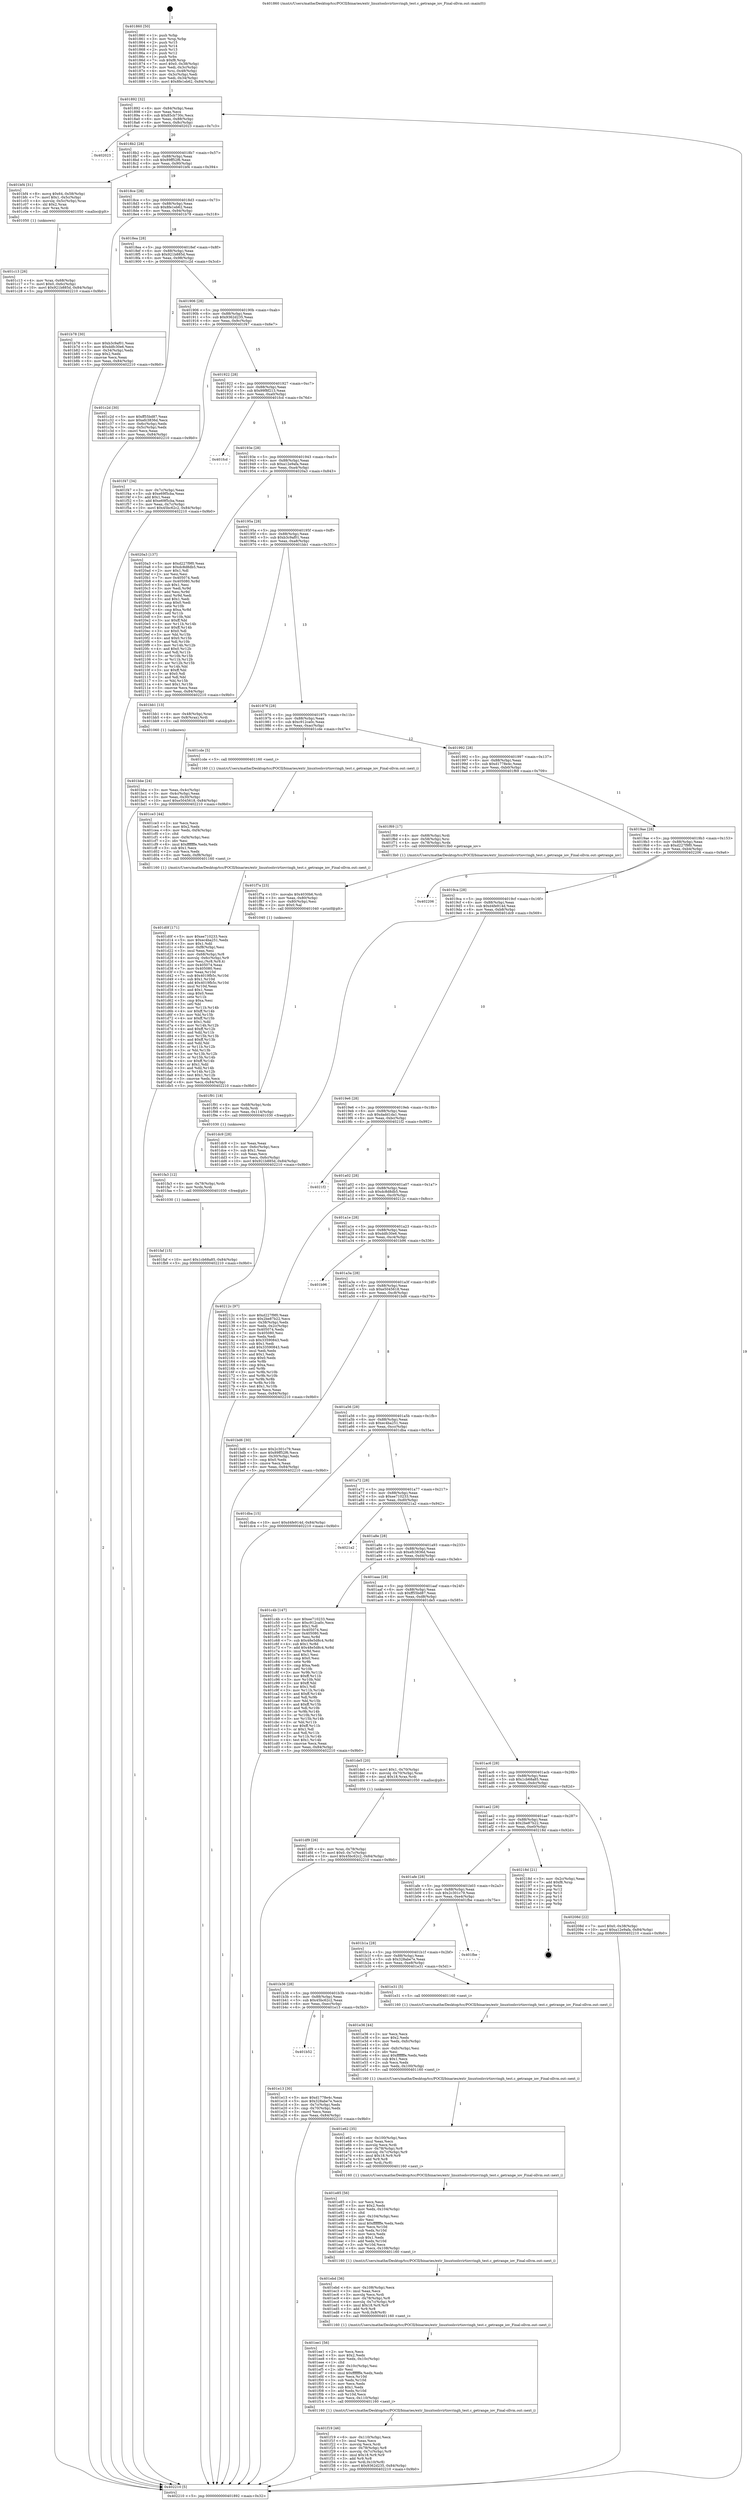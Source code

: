 digraph "0x401860" {
  label = "0x401860 (/mnt/c/Users/mathe/Desktop/tcc/POCII/binaries/extr_linuxtoolsvirtiovringh_test.c_getrange_iov_Final-ollvm.out::main(0))"
  labelloc = "t"
  node[shape=record]

  Entry [label="",width=0.3,height=0.3,shape=circle,fillcolor=black,style=filled]
  "0x401892" [label="{
     0x401892 [32]\l
     | [instrs]\l
     &nbsp;&nbsp;0x401892 \<+6\>: mov -0x84(%rbp),%eax\l
     &nbsp;&nbsp;0x401898 \<+2\>: mov %eax,%ecx\l
     &nbsp;&nbsp;0x40189a \<+6\>: sub $0x85cb730c,%ecx\l
     &nbsp;&nbsp;0x4018a0 \<+6\>: mov %eax,-0x88(%rbp)\l
     &nbsp;&nbsp;0x4018a6 \<+6\>: mov %ecx,-0x8c(%rbp)\l
     &nbsp;&nbsp;0x4018ac \<+6\>: je 0000000000402023 \<main+0x7c3\>\l
  }"]
  "0x402023" [label="{
     0x402023\l
  }", style=dashed]
  "0x4018b2" [label="{
     0x4018b2 [28]\l
     | [instrs]\l
     &nbsp;&nbsp;0x4018b2 \<+5\>: jmp 00000000004018b7 \<main+0x57\>\l
     &nbsp;&nbsp;0x4018b7 \<+6\>: mov -0x88(%rbp),%eax\l
     &nbsp;&nbsp;0x4018bd \<+5\>: sub $0x89ff52f6,%eax\l
     &nbsp;&nbsp;0x4018c2 \<+6\>: mov %eax,-0x90(%rbp)\l
     &nbsp;&nbsp;0x4018c8 \<+6\>: je 0000000000401bf4 \<main+0x394\>\l
  }"]
  Exit [label="",width=0.3,height=0.3,shape=circle,fillcolor=black,style=filled,peripheries=2]
  "0x401bf4" [label="{
     0x401bf4 [31]\l
     | [instrs]\l
     &nbsp;&nbsp;0x401bf4 \<+8\>: movq $0x64,-0x58(%rbp)\l
     &nbsp;&nbsp;0x401bfc \<+7\>: movl $0x1,-0x5c(%rbp)\l
     &nbsp;&nbsp;0x401c03 \<+4\>: movslq -0x5c(%rbp),%rax\l
     &nbsp;&nbsp;0x401c07 \<+4\>: shl $0x2,%rax\l
     &nbsp;&nbsp;0x401c0b \<+3\>: mov %rax,%rdi\l
     &nbsp;&nbsp;0x401c0e \<+5\>: call 0000000000401050 \<malloc@plt\>\l
     | [calls]\l
     &nbsp;&nbsp;0x401050 \{1\} (unknown)\l
  }"]
  "0x4018ce" [label="{
     0x4018ce [28]\l
     | [instrs]\l
     &nbsp;&nbsp;0x4018ce \<+5\>: jmp 00000000004018d3 \<main+0x73\>\l
     &nbsp;&nbsp;0x4018d3 \<+6\>: mov -0x88(%rbp),%eax\l
     &nbsp;&nbsp;0x4018d9 \<+5\>: sub $0x8fe1eb62,%eax\l
     &nbsp;&nbsp;0x4018de \<+6\>: mov %eax,-0x94(%rbp)\l
     &nbsp;&nbsp;0x4018e4 \<+6\>: je 0000000000401b78 \<main+0x318\>\l
  }"]
  "0x401faf" [label="{
     0x401faf [15]\l
     | [instrs]\l
     &nbsp;&nbsp;0x401faf \<+10\>: movl $0x1cb68a85,-0x84(%rbp)\l
     &nbsp;&nbsp;0x401fb9 \<+5\>: jmp 0000000000402210 \<main+0x9b0\>\l
  }"]
  "0x401b78" [label="{
     0x401b78 [30]\l
     | [instrs]\l
     &nbsp;&nbsp;0x401b78 \<+5\>: mov $0xb3c9af01,%eax\l
     &nbsp;&nbsp;0x401b7d \<+5\>: mov $0xddfc30e6,%ecx\l
     &nbsp;&nbsp;0x401b82 \<+3\>: mov -0x34(%rbp),%edx\l
     &nbsp;&nbsp;0x401b85 \<+3\>: cmp $0x2,%edx\l
     &nbsp;&nbsp;0x401b88 \<+3\>: cmovne %ecx,%eax\l
     &nbsp;&nbsp;0x401b8b \<+6\>: mov %eax,-0x84(%rbp)\l
     &nbsp;&nbsp;0x401b91 \<+5\>: jmp 0000000000402210 \<main+0x9b0\>\l
  }"]
  "0x4018ea" [label="{
     0x4018ea [28]\l
     | [instrs]\l
     &nbsp;&nbsp;0x4018ea \<+5\>: jmp 00000000004018ef \<main+0x8f\>\l
     &nbsp;&nbsp;0x4018ef \<+6\>: mov -0x88(%rbp),%eax\l
     &nbsp;&nbsp;0x4018f5 \<+5\>: sub $0x921b885d,%eax\l
     &nbsp;&nbsp;0x4018fa \<+6\>: mov %eax,-0x98(%rbp)\l
     &nbsp;&nbsp;0x401900 \<+6\>: je 0000000000401c2d \<main+0x3cd\>\l
  }"]
  "0x402210" [label="{
     0x402210 [5]\l
     | [instrs]\l
     &nbsp;&nbsp;0x402210 \<+5\>: jmp 0000000000401892 \<main+0x32\>\l
  }"]
  "0x401860" [label="{
     0x401860 [50]\l
     | [instrs]\l
     &nbsp;&nbsp;0x401860 \<+1\>: push %rbp\l
     &nbsp;&nbsp;0x401861 \<+3\>: mov %rsp,%rbp\l
     &nbsp;&nbsp;0x401864 \<+2\>: push %r15\l
     &nbsp;&nbsp;0x401866 \<+2\>: push %r14\l
     &nbsp;&nbsp;0x401868 \<+2\>: push %r13\l
     &nbsp;&nbsp;0x40186a \<+2\>: push %r12\l
     &nbsp;&nbsp;0x40186c \<+1\>: push %rbx\l
     &nbsp;&nbsp;0x40186d \<+7\>: sub $0xf8,%rsp\l
     &nbsp;&nbsp;0x401874 \<+7\>: movl $0x0,-0x38(%rbp)\l
     &nbsp;&nbsp;0x40187b \<+3\>: mov %edi,-0x3c(%rbp)\l
     &nbsp;&nbsp;0x40187e \<+4\>: mov %rsi,-0x48(%rbp)\l
     &nbsp;&nbsp;0x401882 \<+3\>: mov -0x3c(%rbp),%edi\l
     &nbsp;&nbsp;0x401885 \<+3\>: mov %edi,-0x34(%rbp)\l
     &nbsp;&nbsp;0x401888 \<+10\>: movl $0x8fe1eb62,-0x84(%rbp)\l
  }"]
  "0x401fa3" [label="{
     0x401fa3 [12]\l
     | [instrs]\l
     &nbsp;&nbsp;0x401fa3 \<+4\>: mov -0x78(%rbp),%rdx\l
     &nbsp;&nbsp;0x401fa7 \<+3\>: mov %rdx,%rdi\l
     &nbsp;&nbsp;0x401faa \<+5\>: call 0000000000401030 \<free@plt\>\l
     | [calls]\l
     &nbsp;&nbsp;0x401030 \{1\} (unknown)\l
  }"]
  "0x401c2d" [label="{
     0x401c2d [30]\l
     | [instrs]\l
     &nbsp;&nbsp;0x401c2d \<+5\>: mov $0xff55bd87,%eax\l
     &nbsp;&nbsp;0x401c32 \<+5\>: mov $0xefc3836d,%ecx\l
     &nbsp;&nbsp;0x401c37 \<+3\>: mov -0x6c(%rbp),%edx\l
     &nbsp;&nbsp;0x401c3a \<+3\>: cmp -0x5c(%rbp),%edx\l
     &nbsp;&nbsp;0x401c3d \<+3\>: cmovl %ecx,%eax\l
     &nbsp;&nbsp;0x401c40 \<+6\>: mov %eax,-0x84(%rbp)\l
     &nbsp;&nbsp;0x401c46 \<+5\>: jmp 0000000000402210 \<main+0x9b0\>\l
  }"]
  "0x401906" [label="{
     0x401906 [28]\l
     | [instrs]\l
     &nbsp;&nbsp;0x401906 \<+5\>: jmp 000000000040190b \<main+0xab\>\l
     &nbsp;&nbsp;0x40190b \<+6\>: mov -0x88(%rbp),%eax\l
     &nbsp;&nbsp;0x401911 \<+5\>: sub $0x9362d235,%eax\l
     &nbsp;&nbsp;0x401916 \<+6\>: mov %eax,-0x9c(%rbp)\l
     &nbsp;&nbsp;0x40191c \<+6\>: je 0000000000401f47 \<main+0x6e7\>\l
  }"]
  "0x401f91" [label="{
     0x401f91 [18]\l
     | [instrs]\l
     &nbsp;&nbsp;0x401f91 \<+4\>: mov -0x68(%rbp),%rdx\l
     &nbsp;&nbsp;0x401f95 \<+3\>: mov %rdx,%rdi\l
     &nbsp;&nbsp;0x401f98 \<+6\>: mov %eax,-0x114(%rbp)\l
     &nbsp;&nbsp;0x401f9e \<+5\>: call 0000000000401030 \<free@plt\>\l
     | [calls]\l
     &nbsp;&nbsp;0x401030 \{1\} (unknown)\l
  }"]
  "0x401f47" [label="{
     0x401f47 [34]\l
     | [instrs]\l
     &nbsp;&nbsp;0x401f47 \<+3\>: mov -0x7c(%rbp),%eax\l
     &nbsp;&nbsp;0x401f4a \<+5\>: sub $0xe69f5cba,%eax\l
     &nbsp;&nbsp;0x401f4f \<+3\>: add $0x1,%eax\l
     &nbsp;&nbsp;0x401f52 \<+5\>: add $0xe69f5cba,%eax\l
     &nbsp;&nbsp;0x401f57 \<+3\>: mov %eax,-0x7c(%rbp)\l
     &nbsp;&nbsp;0x401f5a \<+10\>: movl $0x45bc62c2,-0x84(%rbp)\l
     &nbsp;&nbsp;0x401f64 \<+5\>: jmp 0000000000402210 \<main+0x9b0\>\l
  }"]
  "0x401922" [label="{
     0x401922 [28]\l
     | [instrs]\l
     &nbsp;&nbsp;0x401922 \<+5\>: jmp 0000000000401927 \<main+0xc7\>\l
     &nbsp;&nbsp;0x401927 \<+6\>: mov -0x88(%rbp),%eax\l
     &nbsp;&nbsp;0x40192d \<+5\>: sub $0x99f8f213,%eax\l
     &nbsp;&nbsp;0x401932 \<+6\>: mov %eax,-0xa0(%rbp)\l
     &nbsp;&nbsp;0x401938 \<+6\>: je 0000000000401fcd \<main+0x76d\>\l
  }"]
  "0x401f7a" [label="{
     0x401f7a [23]\l
     | [instrs]\l
     &nbsp;&nbsp;0x401f7a \<+10\>: movabs $0x4030b6,%rdi\l
     &nbsp;&nbsp;0x401f84 \<+3\>: mov %eax,-0x80(%rbp)\l
     &nbsp;&nbsp;0x401f87 \<+3\>: mov -0x80(%rbp),%esi\l
     &nbsp;&nbsp;0x401f8a \<+2\>: mov $0x0,%al\l
     &nbsp;&nbsp;0x401f8c \<+5\>: call 0000000000401040 \<printf@plt\>\l
     | [calls]\l
     &nbsp;&nbsp;0x401040 \{1\} (unknown)\l
  }"]
  "0x401fcd" [label="{
     0x401fcd\l
  }", style=dashed]
  "0x40193e" [label="{
     0x40193e [28]\l
     | [instrs]\l
     &nbsp;&nbsp;0x40193e \<+5\>: jmp 0000000000401943 \<main+0xe3\>\l
     &nbsp;&nbsp;0x401943 \<+6\>: mov -0x88(%rbp),%eax\l
     &nbsp;&nbsp;0x401949 \<+5\>: sub $0xa12e9afa,%eax\l
     &nbsp;&nbsp;0x40194e \<+6\>: mov %eax,-0xa4(%rbp)\l
     &nbsp;&nbsp;0x401954 \<+6\>: je 00000000004020a3 \<main+0x843\>\l
  }"]
  "0x401f19" [label="{
     0x401f19 [46]\l
     | [instrs]\l
     &nbsp;&nbsp;0x401f19 \<+6\>: mov -0x110(%rbp),%ecx\l
     &nbsp;&nbsp;0x401f1f \<+3\>: imul %eax,%ecx\l
     &nbsp;&nbsp;0x401f22 \<+3\>: movslq %ecx,%rdi\l
     &nbsp;&nbsp;0x401f25 \<+4\>: mov -0x78(%rbp),%r8\l
     &nbsp;&nbsp;0x401f29 \<+4\>: movslq -0x7c(%rbp),%r9\l
     &nbsp;&nbsp;0x401f2d \<+4\>: imul $0x18,%r9,%r9\l
     &nbsp;&nbsp;0x401f31 \<+3\>: add %r9,%r8\l
     &nbsp;&nbsp;0x401f34 \<+4\>: mov %rdi,0x10(%r8)\l
     &nbsp;&nbsp;0x401f38 \<+10\>: movl $0x9362d235,-0x84(%rbp)\l
     &nbsp;&nbsp;0x401f42 \<+5\>: jmp 0000000000402210 \<main+0x9b0\>\l
  }"]
  "0x4020a3" [label="{
     0x4020a3 [137]\l
     | [instrs]\l
     &nbsp;&nbsp;0x4020a3 \<+5\>: mov $0xd227f9f0,%eax\l
     &nbsp;&nbsp;0x4020a8 \<+5\>: mov $0xdc8d8db5,%ecx\l
     &nbsp;&nbsp;0x4020ad \<+2\>: mov $0x1,%dl\l
     &nbsp;&nbsp;0x4020af \<+2\>: xor %esi,%esi\l
     &nbsp;&nbsp;0x4020b1 \<+7\>: mov 0x405074,%edi\l
     &nbsp;&nbsp;0x4020b8 \<+8\>: mov 0x405080,%r8d\l
     &nbsp;&nbsp;0x4020c0 \<+3\>: sub $0x1,%esi\l
     &nbsp;&nbsp;0x4020c3 \<+3\>: mov %edi,%r9d\l
     &nbsp;&nbsp;0x4020c6 \<+3\>: add %esi,%r9d\l
     &nbsp;&nbsp;0x4020c9 \<+4\>: imul %r9d,%edi\l
     &nbsp;&nbsp;0x4020cd \<+3\>: and $0x1,%edi\l
     &nbsp;&nbsp;0x4020d0 \<+3\>: cmp $0x0,%edi\l
     &nbsp;&nbsp;0x4020d3 \<+4\>: sete %r10b\l
     &nbsp;&nbsp;0x4020d7 \<+4\>: cmp $0xa,%r8d\l
     &nbsp;&nbsp;0x4020db \<+4\>: setl %r11b\l
     &nbsp;&nbsp;0x4020df \<+3\>: mov %r10b,%bl\l
     &nbsp;&nbsp;0x4020e2 \<+3\>: xor $0xff,%bl\l
     &nbsp;&nbsp;0x4020e5 \<+3\>: mov %r11b,%r14b\l
     &nbsp;&nbsp;0x4020e8 \<+4\>: xor $0xff,%r14b\l
     &nbsp;&nbsp;0x4020ec \<+3\>: xor $0x0,%dl\l
     &nbsp;&nbsp;0x4020ef \<+3\>: mov %bl,%r15b\l
     &nbsp;&nbsp;0x4020f2 \<+4\>: and $0x0,%r15b\l
     &nbsp;&nbsp;0x4020f6 \<+3\>: and %dl,%r10b\l
     &nbsp;&nbsp;0x4020f9 \<+3\>: mov %r14b,%r12b\l
     &nbsp;&nbsp;0x4020fc \<+4\>: and $0x0,%r12b\l
     &nbsp;&nbsp;0x402100 \<+3\>: and %dl,%r11b\l
     &nbsp;&nbsp;0x402103 \<+3\>: or %r10b,%r15b\l
     &nbsp;&nbsp;0x402106 \<+3\>: or %r11b,%r12b\l
     &nbsp;&nbsp;0x402109 \<+3\>: xor %r12b,%r15b\l
     &nbsp;&nbsp;0x40210c \<+3\>: or %r14b,%bl\l
     &nbsp;&nbsp;0x40210f \<+3\>: xor $0xff,%bl\l
     &nbsp;&nbsp;0x402112 \<+3\>: or $0x0,%dl\l
     &nbsp;&nbsp;0x402115 \<+2\>: and %dl,%bl\l
     &nbsp;&nbsp;0x402117 \<+3\>: or %bl,%r15b\l
     &nbsp;&nbsp;0x40211a \<+4\>: test $0x1,%r15b\l
     &nbsp;&nbsp;0x40211e \<+3\>: cmovne %ecx,%eax\l
     &nbsp;&nbsp;0x402121 \<+6\>: mov %eax,-0x84(%rbp)\l
     &nbsp;&nbsp;0x402127 \<+5\>: jmp 0000000000402210 \<main+0x9b0\>\l
  }"]
  "0x40195a" [label="{
     0x40195a [28]\l
     | [instrs]\l
     &nbsp;&nbsp;0x40195a \<+5\>: jmp 000000000040195f \<main+0xff\>\l
     &nbsp;&nbsp;0x40195f \<+6\>: mov -0x88(%rbp),%eax\l
     &nbsp;&nbsp;0x401965 \<+5\>: sub $0xb3c9af01,%eax\l
     &nbsp;&nbsp;0x40196a \<+6\>: mov %eax,-0xa8(%rbp)\l
     &nbsp;&nbsp;0x401970 \<+6\>: je 0000000000401bb1 \<main+0x351\>\l
  }"]
  "0x401ee1" [label="{
     0x401ee1 [56]\l
     | [instrs]\l
     &nbsp;&nbsp;0x401ee1 \<+2\>: xor %ecx,%ecx\l
     &nbsp;&nbsp;0x401ee3 \<+5\>: mov $0x2,%edx\l
     &nbsp;&nbsp;0x401ee8 \<+6\>: mov %edx,-0x10c(%rbp)\l
     &nbsp;&nbsp;0x401eee \<+1\>: cltd\l
     &nbsp;&nbsp;0x401eef \<+6\>: mov -0x10c(%rbp),%esi\l
     &nbsp;&nbsp;0x401ef5 \<+2\>: idiv %esi\l
     &nbsp;&nbsp;0x401ef7 \<+6\>: imul $0xfffffffe,%edx,%edx\l
     &nbsp;&nbsp;0x401efd \<+3\>: mov %ecx,%r10d\l
     &nbsp;&nbsp;0x401f00 \<+3\>: sub %edx,%r10d\l
     &nbsp;&nbsp;0x401f03 \<+2\>: mov %ecx,%edx\l
     &nbsp;&nbsp;0x401f05 \<+3\>: sub $0x1,%edx\l
     &nbsp;&nbsp;0x401f08 \<+3\>: add %edx,%r10d\l
     &nbsp;&nbsp;0x401f0b \<+3\>: sub %r10d,%ecx\l
     &nbsp;&nbsp;0x401f0e \<+6\>: mov %ecx,-0x110(%rbp)\l
     &nbsp;&nbsp;0x401f14 \<+5\>: call 0000000000401160 \<next_i\>\l
     | [calls]\l
     &nbsp;&nbsp;0x401160 \{1\} (/mnt/c/Users/mathe/Desktop/tcc/POCII/binaries/extr_linuxtoolsvirtiovringh_test.c_getrange_iov_Final-ollvm.out::next_i)\l
  }"]
  "0x401bb1" [label="{
     0x401bb1 [13]\l
     | [instrs]\l
     &nbsp;&nbsp;0x401bb1 \<+4\>: mov -0x48(%rbp),%rax\l
     &nbsp;&nbsp;0x401bb5 \<+4\>: mov 0x8(%rax),%rdi\l
     &nbsp;&nbsp;0x401bb9 \<+5\>: call 0000000000401060 \<atoi@plt\>\l
     | [calls]\l
     &nbsp;&nbsp;0x401060 \{1\} (unknown)\l
  }"]
  "0x401976" [label="{
     0x401976 [28]\l
     | [instrs]\l
     &nbsp;&nbsp;0x401976 \<+5\>: jmp 000000000040197b \<main+0x11b\>\l
     &nbsp;&nbsp;0x40197b \<+6\>: mov -0x88(%rbp),%eax\l
     &nbsp;&nbsp;0x401981 \<+5\>: sub $0xc912ca0c,%eax\l
     &nbsp;&nbsp;0x401986 \<+6\>: mov %eax,-0xac(%rbp)\l
     &nbsp;&nbsp;0x40198c \<+6\>: je 0000000000401cde \<main+0x47e\>\l
  }"]
  "0x401bbe" [label="{
     0x401bbe [24]\l
     | [instrs]\l
     &nbsp;&nbsp;0x401bbe \<+3\>: mov %eax,-0x4c(%rbp)\l
     &nbsp;&nbsp;0x401bc1 \<+3\>: mov -0x4c(%rbp),%eax\l
     &nbsp;&nbsp;0x401bc4 \<+3\>: mov %eax,-0x30(%rbp)\l
     &nbsp;&nbsp;0x401bc7 \<+10\>: movl $0xe5045618,-0x84(%rbp)\l
     &nbsp;&nbsp;0x401bd1 \<+5\>: jmp 0000000000402210 \<main+0x9b0\>\l
  }"]
  "0x401ebd" [label="{
     0x401ebd [36]\l
     | [instrs]\l
     &nbsp;&nbsp;0x401ebd \<+6\>: mov -0x108(%rbp),%ecx\l
     &nbsp;&nbsp;0x401ec3 \<+3\>: imul %eax,%ecx\l
     &nbsp;&nbsp;0x401ec6 \<+3\>: movslq %ecx,%rdi\l
     &nbsp;&nbsp;0x401ec9 \<+4\>: mov -0x78(%rbp),%r8\l
     &nbsp;&nbsp;0x401ecd \<+4\>: movslq -0x7c(%rbp),%r9\l
     &nbsp;&nbsp;0x401ed1 \<+4\>: imul $0x18,%r9,%r9\l
     &nbsp;&nbsp;0x401ed5 \<+3\>: add %r9,%r8\l
     &nbsp;&nbsp;0x401ed8 \<+4\>: mov %rdi,0x8(%r8)\l
     &nbsp;&nbsp;0x401edc \<+5\>: call 0000000000401160 \<next_i\>\l
     | [calls]\l
     &nbsp;&nbsp;0x401160 \{1\} (/mnt/c/Users/mathe/Desktop/tcc/POCII/binaries/extr_linuxtoolsvirtiovringh_test.c_getrange_iov_Final-ollvm.out::next_i)\l
  }"]
  "0x401cde" [label="{
     0x401cde [5]\l
     | [instrs]\l
     &nbsp;&nbsp;0x401cde \<+5\>: call 0000000000401160 \<next_i\>\l
     | [calls]\l
     &nbsp;&nbsp;0x401160 \{1\} (/mnt/c/Users/mathe/Desktop/tcc/POCII/binaries/extr_linuxtoolsvirtiovringh_test.c_getrange_iov_Final-ollvm.out::next_i)\l
  }"]
  "0x401992" [label="{
     0x401992 [28]\l
     | [instrs]\l
     &nbsp;&nbsp;0x401992 \<+5\>: jmp 0000000000401997 \<main+0x137\>\l
     &nbsp;&nbsp;0x401997 \<+6\>: mov -0x88(%rbp),%eax\l
     &nbsp;&nbsp;0x40199d \<+5\>: sub $0xd1778e4c,%eax\l
     &nbsp;&nbsp;0x4019a2 \<+6\>: mov %eax,-0xb0(%rbp)\l
     &nbsp;&nbsp;0x4019a8 \<+6\>: je 0000000000401f69 \<main+0x709\>\l
  }"]
  "0x401e85" [label="{
     0x401e85 [56]\l
     | [instrs]\l
     &nbsp;&nbsp;0x401e85 \<+2\>: xor %ecx,%ecx\l
     &nbsp;&nbsp;0x401e87 \<+5\>: mov $0x2,%edx\l
     &nbsp;&nbsp;0x401e8c \<+6\>: mov %edx,-0x104(%rbp)\l
     &nbsp;&nbsp;0x401e92 \<+1\>: cltd\l
     &nbsp;&nbsp;0x401e93 \<+6\>: mov -0x104(%rbp),%esi\l
     &nbsp;&nbsp;0x401e99 \<+2\>: idiv %esi\l
     &nbsp;&nbsp;0x401e9b \<+6\>: imul $0xfffffffe,%edx,%edx\l
     &nbsp;&nbsp;0x401ea1 \<+3\>: mov %ecx,%r10d\l
     &nbsp;&nbsp;0x401ea4 \<+3\>: sub %edx,%r10d\l
     &nbsp;&nbsp;0x401ea7 \<+2\>: mov %ecx,%edx\l
     &nbsp;&nbsp;0x401ea9 \<+3\>: sub $0x1,%edx\l
     &nbsp;&nbsp;0x401eac \<+3\>: add %edx,%r10d\l
     &nbsp;&nbsp;0x401eaf \<+3\>: sub %r10d,%ecx\l
     &nbsp;&nbsp;0x401eb2 \<+6\>: mov %ecx,-0x108(%rbp)\l
     &nbsp;&nbsp;0x401eb8 \<+5\>: call 0000000000401160 \<next_i\>\l
     | [calls]\l
     &nbsp;&nbsp;0x401160 \{1\} (/mnt/c/Users/mathe/Desktop/tcc/POCII/binaries/extr_linuxtoolsvirtiovringh_test.c_getrange_iov_Final-ollvm.out::next_i)\l
  }"]
  "0x401f69" [label="{
     0x401f69 [17]\l
     | [instrs]\l
     &nbsp;&nbsp;0x401f69 \<+4\>: mov -0x68(%rbp),%rdi\l
     &nbsp;&nbsp;0x401f6d \<+4\>: mov -0x58(%rbp),%rsi\l
     &nbsp;&nbsp;0x401f71 \<+4\>: mov -0x78(%rbp),%rdx\l
     &nbsp;&nbsp;0x401f75 \<+5\>: call 00000000004013b0 \<getrange_iov\>\l
     | [calls]\l
     &nbsp;&nbsp;0x4013b0 \{1\} (/mnt/c/Users/mathe/Desktop/tcc/POCII/binaries/extr_linuxtoolsvirtiovringh_test.c_getrange_iov_Final-ollvm.out::getrange_iov)\l
  }"]
  "0x4019ae" [label="{
     0x4019ae [28]\l
     | [instrs]\l
     &nbsp;&nbsp;0x4019ae \<+5\>: jmp 00000000004019b3 \<main+0x153\>\l
     &nbsp;&nbsp;0x4019b3 \<+6\>: mov -0x88(%rbp),%eax\l
     &nbsp;&nbsp;0x4019b9 \<+5\>: sub $0xd227f9f0,%eax\l
     &nbsp;&nbsp;0x4019be \<+6\>: mov %eax,-0xb4(%rbp)\l
     &nbsp;&nbsp;0x4019c4 \<+6\>: je 0000000000402206 \<main+0x9a6\>\l
  }"]
  "0x401e62" [label="{
     0x401e62 [35]\l
     | [instrs]\l
     &nbsp;&nbsp;0x401e62 \<+6\>: mov -0x100(%rbp),%ecx\l
     &nbsp;&nbsp;0x401e68 \<+3\>: imul %eax,%ecx\l
     &nbsp;&nbsp;0x401e6b \<+3\>: movslq %ecx,%rdi\l
     &nbsp;&nbsp;0x401e6e \<+4\>: mov -0x78(%rbp),%r8\l
     &nbsp;&nbsp;0x401e72 \<+4\>: movslq -0x7c(%rbp),%r9\l
     &nbsp;&nbsp;0x401e76 \<+4\>: imul $0x18,%r9,%r9\l
     &nbsp;&nbsp;0x401e7a \<+3\>: add %r9,%r8\l
     &nbsp;&nbsp;0x401e7d \<+3\>: mov %rdi,(%r8)\l
     &nbsp;&nbsp;0x401e80 \<+5\>: call 0000000000401160 \<next_i\>\l
     | [calls]\l
     &nbsp;&nbsp;0x401160 \{1\} (/mnt/c/Users/mathe/Desktop/tcc/POCII/binaries/extr_linuxtoolsvirtiovringh_test.c_getrange_iov_Final-ollvm.out::next_i)\l
  }"]
  "0x402206" [label="{
     0x402206\l
  }", style=dashed]
  "0x4019ca" [label="{
     0x4019ca [28]\l
     | [instrs]\l
     &nbsp;&nbsp;0x4019ca \<+5\>: jmp 00000000004019cf \<main+0x16f\>\l
     &nbsp;&nbsp;0x4019cf \<+6\>: mov -0x88(%rbp),%eax\l
     &nbsp;&nbsp;0x4019d5 \<+5\>: sub $0xd4fe914d,%eax\l
     &nbsp;&nbsp;0x4019da \<+6\>: mov %eax,-0xb8(%rbp)\l
     &nbsp;&nbsp;0x4019e0 \<+6\>: je 0000000000401dc9 \<main+0x569\>\l
  }"]
  "0x401e36" [label="{
     0x401e36 [44]\l
     | [instrs]\l
     &nbsp;&nbsp;0x401e36 \<+2\>: xor %ecx,%ecx\l
     &nbsp;&nbsp;0x401e38 \<+5\>: mov $0x2,%edx\l
     &nbsp;&nbsp;0x401e3d \<+6\>: mov %edx,-0xfc(%rbp)\l
     &nbsp;&nbsp;0x401e43 \<+1\>: cltd\l
     &nbsp;&nbsp;0x401e44 \<+6\>: mov -0xfc(%rbp),%esi\l
     &nbsp;&nbsp;0x401e4a \<+2\>: idiv %esi\l
     &nbsp;&nbsp;0x401e4c \<+6\>: imul $0xfffffffe,%edx,%edx\l
     &nbsp;&nbsp;0x401e52 \<+3\>: sub $0x1,%ecx\l
     &nbsp;&nbsp;0x401e55 \<+2\>: sub %ecx,%edx\l
     &nbsp;&nbsp;0x401e57 \<+6\>: mov %edx,-0x100(%rbp)\l
     &nbsp;&nbsp;0x401e5d \<+5\>: call 0000000000401160 \<next_i\>\l
     | [calls]\l
     &nbsp;&nbsp;0x401160 \{1\} (/mnt/c/Users/mathe/Desktop/tcc/POCII/binaries/extr_linuxtoolsvirtiovringh_test.c_getrange_iov_Final-ollvm.out::next_i)\l
  }"]
  "0x401dc9" [label="{
     0x401dc9 [28]\l
     | [instrs]\l
     &nbsp;&nbsp;0x401dc9 \<+2\>: xor %eax,%eax\l
     &nbsp;&nbsp;0x401dcb \<+3\>: mov -0x6c(%rbp),%ecx\l
     &nbsp;&nbsp;0x401dce \<+3\>: sub $0x1,%eax\l
     &nbsp;&nbsp;0x401dd1 \<+2\>: sub %eax,%ecx\l
     &nbsp;&nbsp;0x401dd3 \<+3\>: mov %ecx,-0x6c(%rbp)\l
     &nbsp;&nbsp;0x401dd6 \<+10\>: movl $0x921b885d,-0x84(%rbp)\l
     &nbsp;&nbsp;0x401de0 \<+5\>: jmp 0000000000402210 \<main+0x9b0\>\l
  }"]
  "0x4019e6" [label="{
     0x4019e6 [28]\l
     | [instrs]\l
     &nbsp;&nbsp;0x4019e6 \<+5\>: jmp 00000000004019eb \<main+0x18b\>\l
     &nbsp;&nbsp;0x4019eb \<+6\>: mov -0x88(%rbp),%eax\l
     &nbsp;&nbsp;0x4019f1 \<+5\>: sub $0xdadd1da1,%eax\l
     &nbsp;&nbsp;0x4019f6 \<+6\>: mov %eax,-0xbc(%rbp)\l
     &nbsp;&nbsp;0x4019fc \<+6\>: je 00000000004021f2 \<main+0x992\>\l
  }"]
  "0x401b52" [label="{
     0x401b52\l
  }", style=dashed]
  "0x4021f2" [label="{
     0x4021f2\l
  }", style=dashed]
  "0x401a02" [label="{
     0x401a02 [28]\l
     | [instrs]\l
     &nbsp;&nbsp;0x401a02 \<+5\>: jmp 0000000000401a07 \<main+0x1a7\>\l
     &nbsp;&nbsp;0x401a07 \<+6\>: mov -0x88(%rbp),%eax\l
     &nbsp;&nbsp;0x401a0d \<+5\>: sub $0xdc8d8db5,%eax\l
     &nbsp;&nbsp;0x401a12 \<+6\>: mov %eax,-0xc0(%rbp)\l
     &nbsp;&nbsp;0x401a18 \<+6\>: je 000000000040212c \<main+0x8cc\>\l
  }"]
  "0x401e13" [label="{
     0x401e13 [30]\l
     | [instrs]\l
     &nbsp;&nbsp;0x401e13 \<+5\>: mov $0xd1778e4c,%eax\l
     &nbsp;&nbsp;0x401e18 \<+5\>: mov $0x328abe7e,%ecx\l
     &nbsp;&nbsp;0x401e1d \<+3\>: mov -0x7c(%rbp),%edx\l
     &nbsp;&nbsp;0x401e20 \<+3\>: cmp -0x70(%rbp),%edx\l
     &nbsp;&nbsp;0x401e23 \<+3\>: cmovl %ecx,%eax\l
     &nbsp;&nbsp;0x401e26 \<+6\>: mov %eax,-0x84(%rbp)\l
     &nbsp;&nbsp;0x401e2c \<+5\>: jmp 0000000000402210 \<main+0x9b0\>\l
  }"]
  "0x40212c" [label="{
     0x40212c [97]\l
     | [instrs]\l
     &nbsp;&nbsp;0x40212c \<+5\>: mov $0xd227f9f0,%eax\l
     &nbsp;&nbsp;0x402131 \<+5\>: mov $0x2be87b22,%ecx\l
     &nbsp;&nbsp;0x402136 \<+3\>: mov -0x38(%rbp),%edx\l
     &nbsp;&nbsp;0x402139 \<+3\>: mov %edx,-0x2c(%rbp)\l
     &nbsp;&nbsp;0x40213c \<+7\>: mov 0x405074,%edx\l
     &nbsp;&nbsp;0x402143 \<+7\>: mov 0x405080,%esi\l
     &nbsp;&nbsp;0x40214a \<+2\>: mov %edx,%edi\l
     &nbsp;&nbsp;0x40214c \<+6\>: sub $0x33590843,%edi\l
     &nbsp;&nbsp;0x402152 \<+3\>: sub $0x1,%edi\l
     &nbsp;&nbsp;0x402155 \<+6\>: add $0x33590843,%edi\l
     &nbsp;&nbsp;0x40215b \<+3\>: imul %edi,%edx\l
     &nbsp;&nbsp;0x40215e \<+3\>: and $0x1,%edx\l
     &nbsp;&nbsp;0x402161 \<+3\>: cmp $0x0,%edx\l
     &nbsp;&nbsp;0x402164 \<+4\>: sete %r8b\l
     &nbsp;&nbsp;0x402168 \<+3\>: cmp $0xa,%esi\l
     &nbsp;&nbsp;0x40216b \<+4\>: setl %r9b\l
     &nbsp;&nbsp;0x40216f \<+3\>: mov %r8b,%r10b\l
     &nbsp;&nbsp;0x402172 \<+3\>: and %r9b,%r10b\l
     &nbsp;&nbsp;0x402175 \<+3\>: xor %r9b,%r8b\l
     &nbsp;&nbsp;0x402178 \<+3\>: or %r8b,%r10b\l
     &nbsp;&nbsp;0x40217b \<+4\>: test $0x1,%r10b\l
     &nbsp;&nbsp;0x40217f \<+3\>: cmovne %ecx,%eax\l
     &nbsp;&nbsp;0x402182 \<+6\>: mov %eax,-0x84(%rbp)\l
     &nbsp;&nbsp;0x402188 \<+5\>: jmp 0000000000402210 \<main+0x9b0\>\l
  }"]
  "0x401a1e" [label="{
     0x401a1e [28]\l
     | [instrs]\l
     &nbsp;&nbsp;0x401a1e \<+5\>: jmp 0000000000401a23 \<main+0x1c3\>\l
     &nbsp;&nbsp;0x401a23 \<+6\>: mov -0x88(%rbp),%eax\l
     &nbsp;&nbsp;0x401a29 \<+5\>: sub $0xddfc30e6,%eax\l
     &nbsp;&nbsp;0x401a2e \<+6\>: mov %eax,-0xc4(%rbp)\l
     &nbsp;&nbsp;0x401a34 \<+6\>: je 0000000000401b96 \<main+0x336\>\l
  }"]
  "0x401b36" [label="{
     0x401b36 [28]\l
     | [instrs]\l
     &nbsp;&nbsp;0x401b36 \<+5\>: jmp 0000000000401b3b \<main+0x2db\>\l
     &nbsp;&nbsp;0x401b3b \<+6\>: mov -0x88(%rbp),%eax\l
     &nbsp;&nbsp;0x401b41 \<+5\>: sub $0x45bc62c2,%eax\l
     &nbsp;&nbsp;0x401b46 \<+6\>: mov %eax,-0xec(%rbp)\l
     &nbsp;&nbsp;0x401b4c \<+6\>: je 0000000000401e13 \<main+0x5b3\>\l
  }"]
  "0x401b96" [label="{
     0x401b96\l
  }", style=dashed]
  "0x401a3a" [label="{
     0x401a3a [28]\l
     | [instrs]\l
     &nbsp;&nbsp;0x401a3a \<+5\>: jmp 0000000000401a3f \<main+0x1df\>\l
     &nbsp;&nbsp;0x401a3f \<+6\>: mov -0x88(%rbp),%eax\l
     &nbsp;&nbsp;0x401a45 \<+5\>: sub $0xe5045618,%eax\l
     &nbsp;&nbsp;0x401a4a \<+6\>: mov %eax,-0xc8(%rbp)\l
     &nbsp;&nbsp;0x401a50 \<+6\>: je 0000000000401bd6 \<main+0x376\>\l
  }"]
  "0x401e31" [label="{
     0x401e31 [5]\l
     | [instrs]\l
     &nbsp;&nbsp;0x401e31 \<+5\>: call 0000000000401160 \<next_i\>\l
     | [calls]\l
     &nbsp;&nbsp;0x401160 \{1\} (/mnt/c/Users/mathe/Desktop/tcc/POCII/binaries/extr_linuxtoolsvirtiovringh_test.c_getrange_iov_Final-ollvm.out::next_i)\l
  }"]
  "0x401bd6" [label="{
     0x401bd6 [30]\l
     | [instrs]\l
     &nbsp;&nbsp;0x401bd6 \<+5\>: mov $0x2c301c79,%eax\l
     &nbsp;&nbsp;0x401bdb \<+5\>: mov $0x89ff52f6,%ecx\l
     &nbsp;&nbsp;0x401be0 \<+3\>: mov -0x30(%rbp),%edx\l
     &nbsp;&nbsp;0x401be3 \<+3\>: cmp $0x0,%edx\l
     &nbsp;&nbsp;0x401be6 \<+3\>: cmove %ecx,%eax\l
     &nbsp;&nbsp;0x401be9 \<+6\>: mov %eax,-0x84(%rbp)\l
     &nbsp;&nbsp;0x401bef \<+5\>: jmp 0000000000402210 \<main+0x9b0\>\l
  }"]
  "0x401a56" [label="{
     0x401a56 [28]\l
     | [instrs]\l
     &nbsp;&nbsp;0x401a56 \<+5\>: jmp 0000000000401a5b \<main+0x1fb\>\l
     &nbsp;&nbsp;0x401a5b \<+6\>: mov -0x88(%rbp),%eax\l
     &nbsp;&nbsp;0x401a61 \<+5\>: sub $0xec4ba251,%eax\l
     &nbsp;&nbsp;0x401a66 \<+6\>: mov %eax,-0xcc(%rbp)\l
     &nbsp;&nbsp;0x401a6c \<+6\>: je 0000000000401dba \<main+0x55a\>\l
  }"]
  "0x401c13" [label="{
     0x401c13 [26]\l
     | [instrs]\l
     &nbsp;&nbsp;0x401c13 \<+4\>: mov %rax,-0x68(%rbp)\l
     &nbsp;&nbsp;0x401c17 \<+7\>: movl $0x0,-0x6c(%rbp)\l
     &nbsp;&nbsp;0x401c1e \<+10\>: movl $0x921b885d,-0x84(%rbp)\l
     &nbsp;&nbsp;0x401c28 \<+5\>: jmp 0000000000402210 \<main+0x9b0\>\l
  }"]
  "0x401b1a" [label="{
     0x401b1a [28]\l
     | [instrs]\l
     &nbsp;&nbsp;0x401b1a \<+5\>: jmp 0000000000401b1f \<main+0x2bf\>\l
     &nbsp;&nbsp;0x401b1f \<+6\>: mov -0x88(%rbp),%eax\l
     &nbsp;&nbsp;0x401b25 \<+5\>: sub $0x328abe7e,%eax\l
     &nbsp;&nbsp;0x401b2a \<+6\>: mov %eax,-0xe8(%rbp)\l
     &nbsp;&nbsp;0x401b30 \<+6\>: je 0000000000401e31 \<main+0x5d1\>\l
  }"]
  "0x401dba" [label="{
     0x401dba [15]\l
     | [instrs]\l
     &nbsp;&nbsp;0x401dba \<+10\>: movl $0xd4fe914d,-0x84(%rbp)\l
     &nbsp;&nbsp;0x401dc4 \<+5\>: jmp 0000000000402210 \<main+0x9b0\>\l
  }"]
  "0x401a72" [label="{
     0x401a72 [28]\l
     | [instrs]\l
     &nbsp;&nbsp;0x401a72 \<+5\>: jmp 0000000000401a77 \<main+0x217\>\l
     &nbsp;&nbsp;0x401a77 \<+6\>: mov -0x88(%rbp),%eax\l
     &nbsp;&nbsp;0x401a7d \<+5\>: sub $0xee710233,%eax\l
     &nbsp;&nbsp;0x401a82 \<+6\>: mov %eax,-0xd0(%rbp)\l
     &nbsp;&nbsp;0x401a88 \<+6\>: je 00000000004021a2 \<main+0x942\>\l
  }"]
  "0x401fbe" [label="{
     0x401fbe\l
  }", style=dashed]
  "0x4021a2" [label="{
     0x4021a2\l
  }", style=dashed]
  "0x401a8e" [label="{
     0x401a8e [28]\l
     | [instrs]\l
     &nbsp;&nbsp;0x401a8e \<+5\>: jmp 0000000000401a93 \<main+0x233\>\l
     &nbsp;&nbsp;0x401a93 \<+6\>: mov -0x88(%rbp),%eax\l
     &nbsp;&nbsp;0x401a99 \<+5\>: sub $0xefc3836d,%eax\l
     &nbsp;&nbsp;0x401a9e \<+6\>: mov %eax,-0xd4(%rbp)\l
     &nbsp;&nbsp;0x401aa4 \<+6\>: je 0000000000401c4b \<main+0x3eb\>\l
  }"]
  "0x401afe" [label="{
     0x401afe [28]\l
     | [instrs]\l
     &nbsp;&nbsp;0x401afe \<+5\>: jmp 0000000000401b03 \<main+0x2a3\>\l
     &nbsp;&nbsp;0x401b03 \<+6\>: mov -0x88(%rbp),%eax\l
     &nbsp;&nbsp;0x401b09 \<+5\>: sub $0x2c301c79,%eax\l
     &nbsp;&nbsp;0x401b0e \<+6\>: mov %eax,-0xe4(%rbp)\l
     &nbsp;&nbsp;0x401b14 \<+6\>: je 0000000000401fbe \<main+0x75e\>\l
  }"]
  "0x401c4b" [label="{
     0x401c4b [147]\l
     | [instrs]\l
     &nbsp;&nbsp;0x401c4b \<+5\>: mov $0xee710233,%eax\l
     &nbsp;&nbsp;0x401c50 \<+5\>: mov $0xc912ca0c,%ecx\l
     &nbsp;&nbsp;0x401c55 \<+2\>: mov $0x1,%dl\l
     &nbsp;&nbsp;0x401c57 \<+7\>: mov 0x405074,%esi\l
     &nbsp;&nbsp;0x401c5e \<+7\>: mov 0x405080,%edi\l
     &nbsp;&nbsp;0x401c65 \<+3\>: mov %esi,%r8d\l
     &nbsp;&nbsp;0x401c68 \<+7\>: sub $0x48e5d8c4,%r8d\l
     &nbsp;&nbsp;0x401c6f \<+4\>: sub $0x1,%r8d\l
     &nbsp;&nbsp;0x401c73 \<+7\>: add $0x48e5d8c4,%r8d\l
     &nbsp;&nbsp;0x401c7a \<+4\>: imul %r8d,%esi\l
     &nbsp;&nbsp;0x401c7e \<+3\>: and $0x1,%esi\l
     &nbsp;&nbsp;0x401c81 \<+3\>: cmp $0x0,%esi\l
     &nbsp;&nbsp;0x401c84 \<+4\>: sete %r9b\l
     &nbsp;&nbsp;0x401c88 \<+3\>: cmp $0xa,%edi\l
     &nbsp;&nbsp;0x401c8b \<+4\>: setl %r10b\l
     &nbsp;&nbsp;0x401c8f \<+3\>: mov %r9b,%r11b\l
     &nbsp;&nbsp;0x401c92 \<+4\>: xor $0xff,%r11b\l
     &nbsp;&nbsp;0x401c96 \<+3\>: mov %r10b,%bl\l
     &nbsp;&nbsp;0x401c99 \<+3\>: xor $0xff,%bl\l
     &nbsp;&nbsp;0x401c9c \<+3\>: xor $0x1,%dl\l
     &nbsp;&nbsp;0x401c9f \<+3\>: mov %r11b,%r14b\l
     &nbsp;&nbsp;0x401ca2 \<+4\>: and $0xff,%r14b\l
     &nbsp;&nbsp;0x401ca6 \<+3\>: and %dl,%r9b\l
     &nbsp;&nbsp;0x401ca9 \<+3\>: mov %bl,%r15b\l
     &nbsp;&nbsp;0x401cac \<+4\>: and $0xff,%r15b\l
     &nbsp;&nbsp;0x401cb0 \<+3\>: and %dl,%r10b\l
     &nbsp;&nbsp;0x401cb3 \<+3\>: or %r9b,%r14b\l
     &nbsp;&nbsp;0x401cb6 \<+3\>: or %r10b,%r15b\l
     &nbsp;&nbsp;0x401cb9 \<+3\>: xor %r15b,%r14b\l
     &nbsp;&nbsp;0x401cbc \<+3\>: or %bl,%r11b\l
     &nbsp;&nbsp;0x401cbf \<+4\>: xor $0xff,%r11b\l
     &nbsp;&nbsp;0x401cc3 \<+3\>: or $0x1,%dl\l
     &nbsp;&nbsp;0x401cc6 \<+3\>: and %dl,%r11b\l
     &nbsp;&nbsp;0x401cc9 \<+3\>: or %r11b,%r14b\l
     &nbsp;&nbsp;0x401ccc \<+4\>: test $0x1,%r14b\l
     &nbsp;&nbsp;0x401cd0 \<+3\>: cmovne %ecx,%eax\l
     &nbsp;&nbsp;0x401cd3 \<+6\>: mov %eax,-0x84(%rbp)\l
     &nbsp;&nbsp;0x401cd9 \<+5\>: jmp 0000000000402210 \<main+0x9b0\>\l
  }"]
  "0x401aaa" [label="{
     0x401aaa [28]\l
     | [instrs]\l
     &nbsp;&nbsp;0x401aaa \<+5\>: jmp 0000000000401aaf \<main+0x24f\>\l
     &nbsp;&nbsp;0x401aaf \<+6\>: mov -0x88(%rbp),%eax\l
     &nbsp;&nbsp;0x401ab5 \<+5\>: sub $0xff55bd87,%eax\l
     &nbsp;&nbsp;0x401aba \<+6\>: mov %eax,-0xd8(%rbp)\l
     &nbsp;&nbsp;0x401ac0 \<+6\>: je 0000000000401de5 \<main+0x585\>\l
  }"]
  "0x401ce3" [label="{
     0x401ce3 [44]\l
     | [instrs]\l
     &nbsp;&nbsp;0x401ce3 \<+2\>: xor %ecx,%ecx\l
     &nbsp;&nbsp;0x401ce5 \<+5\>: mov $0x2,%edx\l
     &nbsp;&nbsp;0x401cea \<+6\>: mov %edx,-0xf4(%rbp)\l
     &nbsp;&nbsp;0x401cf0 \<+1\>: cltd\l
     &nbsp;&nbsp;0x401cf1 \<+6\>: mov -0xf4(%rbp),%esi\l
     &nbsp;&nbsp;0x401cf7 \<+2\>: idiv %esi\l
     &nbsp;&nbsp;0x401cf9 \<+6\>: imul $0xfffffffe,%edx,%edx\l
     &nbsp;&nbsp;0x401cff \<+3\>: sub $0x1,%ecx\l
     &nbsp;&nbsp;0x401d02 \<+2\>: sub %ecx,%edx\l
     &nbsp;&nbsp;0x401d04 \<+6\>: mov %edx,-0xf8(%rbp)\l
     &nbsp;&nbsp;0x401d0a \<+5\>: call 0000000000401160 \<next_i\>\l
     | [calls]\l
     &nbsp;&nbsp;0x401160 \{1\} (/mnt/c/Users/mathe/Desktop/tcc/POCII/binaries/extr_linuxtoolsvirtiovringh_test.c_getrange_iov_Final-ollvm.out::next_i)\l
  }"]
  "0x401d0f" [label="{
     0x401d0f [171]\l
     | [instrs]\l
     &nbsp;&nbsp;0x401d0f \<+5\>: mov $0xee710233,%ecx\l
     &nbsp;&nbsp;0x401d14 \<+5\>: mov $0xec4ba251,%edx\l
     &nbsp;&nbsp;0x401d19 \<+3\>: mov $0x1,%dil\l
     &nbsp;&nbsp;0x401d1c \<+6\>: mov -0xf8(%rbp),%esi\l
     &nbsp;&nbsp;0x401d22 \<+3\>: imul %eax,%esi\l
     &nbsp;&nbsp;0x401d25 \<+4\>: mov -0x68(%rbp),%r8\l
     &nbsp;&nbsp;0x401d29 \<+4\>: movslq -0x6c(%rbp),%r9\l
     &nbsp;&nbsp;0x401d2d \<+4\>: mov %esi,(%r8,%r9,4)\l
     &nbsp;&nbsp;0x401d31 \<+7\>: mov 0x405074,%eax\l
     &nbsp;&nbsp;0x401d38 \<+7\>: mov 0x405080,%esi\l
     &nbsp;&nbsp;0x401d3f \<+3\>: mov %eax,%r10d\l
     &nbsp;&nbsp;0x401d42 \<+7\>: sub $0x4019fb5c,%r10d\l
     &nbsp;&nbsp;0x401d49 \<+4\>: sub $0x1,%r10d\l
     &nbsp;&nbsp;0x401d4d \<+7\>: add $0x4019fb5c,%r10d\l
     &nbsp;&nbsp;0x401d54 \<+4\>: imul %r10d,%eax\l
     &nbsp;&nbsp;0x401d58 \<+3\>: and $0x1,%eax\l
     &nbsp;&nbsp;0x401d5b \<+3\>: cmp $0x0,%eax\l
     &nbsp;&nbsp;0x401d5e \<+4\>: sete %r11b\l
     &nbsp;&nbsp;0x401d62 \<+3\>: cmp $0xa,%esi\l
     &nbsp;&nbsp;0x401d65 \<+3\>: setl %bl\l
     &nbsp;&nbsp;0x401d68 \<+3\>: mov %r11b,%r14b\l
     &nbsp;&nbsp;0x401d6b \<+4\>: xor $0xff,%r14b\l
     &nbsp;&nbsp;0x401d6f \<+3\>: mov %bl,%r15b\l
     &nbsp;&nbsp;0x401d72 \<+4\>: xor $0xff,%r15b\l
     &nbsp;&nbsp;0x401d76 \<+4\>: xor $0x1,%dil\l
     &nbsp;&nbsp;0x401d7a \<+3\>: mov %r14b,%r12b\l
     &nbsp;&nbsp;0x401d7d \<+4\>: and $0xff,%r12b\l
     &nbsp;&nbsp;0x401d81 \<+3\>: and %dil,%r11b\l
     &nbsp;&nbsp;0x401d84 \<+3\>: mov %r15b,%r13b\l
     &nbsp;&nbsp;0x401d87 \<+4\>: and $0xff,%r13b\l
     &nbsp;&nbsp;0x401d8b \<+3\>: and %dil,%bl\l
     &nbsp;&nbsp;0x401d8e \<+3\>: or %r11b,%r12b\l
     &nbsp;&nbsp;0x401d91 \<+3\>: or %bl,%r13b\l
     &nbsp;&nbsp;0x401d94 \<+3\>: xor %r13b,%r12b\l
     &nbsp;&nbsp;0x401d97 \<+3\>: or %r15b,%r14b\l
     &nbsp;&nbsp;0x401d9a \<+4\>: xor $0xff,%r14b\l
     &nbsp;&nbsp;0x401d9e \<+4\>: or $0x1,%dil\l
     &nbsp;&nbsp;0x401da2 \<+3\>: and %dil,%r14b\l
     &nbsp;&nbsp;0x401da5 \<+3\>: or %r14b,%r12b\l
     &nbsp;&nbsp;0x401da8 \<+4\>: test $0x1,%r12b\l
     &nbsp;&nbsp;0x401dac \<+3\>: cmovne %edx,%ecx\l
     &nbsp;&nbsp;0x401daf \<+6\>: mov %ecx,-0x84(%rbp)\l
     &nbsp;&nbsp;0x401db5 \<+5\>: jmp 0000000000402210 \<main+0x9b0\>\l
  }"]
  "0x40218d" [label="{
     0x40218d [21]\l
     | [instrs]\l
     &nbsp;&nbsp;0x40218d \<+3\>: mov -0x2c(%rbp),%eax\l
     &nbsp;&nbsp;0x402190 \<+7\>: add $0xf8,%rsp\l
     &nbsp;&nbsp;0x402197 \<+1\>: pop %rbx\l
     &nbsp;&nbsp;0x402198 \<+2\>: pop %r12\l
     &nbsp;&nbsp;0x40219a \<+2\>: pop %r13\l
     &nbsp;&nbsp;0x40219c \<+2\>: pop %r14\l
     &nbsp;&nbsp;0x40219e \<+2\>: pop %r15\l
     &nbsp;&nbsp;0x4021a0 \<+1\>: pop %rbp\l
     &nbsp;&nbsp;0x4021a1 \<+1\>: ret\l
  }"]
  "0x401de5" [label="{
     0x401de5 [20]\l
     | [instrs]\l
     &nbsp;&nbsp;0x401de5 \<+7\>: movl $0x1,-0x70(%rbp)\l
     &nbsp;&nbsp;0x401dec \<+4\>: movslq -0x70(%rbp),%rax\l
     &nbsp;&nbsp;0x401df0 \<+4\>: imul $0x18,%rax,%rdi\l
     &nbsp;&nbsp;0x401df4 \<+5\>: call 0000000000401050 \<malloc@plt\>\l
     | [calls]\l
     &nbsp;&nbsp;0x401050 \{1\} (unknown)\l
  }"]
  "0x401ac6" [label="{
     0x401ac6 [28]\l
     | [instrs]\l
     &nbsp;&nbsp;0x401ac6 \<+5\>: jmp 0000000000401acb \<main+0x26b\>\l
     &nbsp;&nbsp;0x401acb \<+6\>: mov -0x88(%rbp),%eax\l
     &nbsp;&nbsp;0x401ad1 \<+5\>: sub $0x1cb68a85,%eax\l
     &nbsp;&nbsp;0x401ad6 \<+6\>: mov %eax,-0xdc(%rbp)\l
     &nbsp;&nbsp;0x401adc \<+6\>: je 000000000040208d \<main+0x82d\>\l
  }"]
  "0x401df9" [label="{
     0x401df9 [26]\l
     | [instrs]\l
     &nbsp;&nbsp;0x401df9 \<+4\>: mov %rax,-0x78(%rbp)\l
     &nbsp;&nbsp;0x401dfd \<+7\>: movl $0x0,-0x7c(%rbp)\l
     &nbsp;&nbsp;0x401e04 \<+10\>: movl $0x45bc62c2,-0x84(%rbp)\l
     &nbsp;&nbsp;0x401e0e \<+5\>: jmp 0000000000402210 \<main+0x9b0\>\l
  }"]
  "0x401ae2" [label="{
     0x401ae2 [28]\l
     | [instrs]\l
     &nbsp;&nbsp;0x401ae2 \<+5\>: jmp 0000000000401ae7 \<main+0x287\>\l
     &nbsp;&nbsp;0x401ae7 \<+6\>: mov -0x88(%rbp),%eax\l
     &nbsp;&nbsp;0x401aed \<+5\>: sub $0x2be87b22,%eax\l
     &nbsp;&nbsp;0x401af2 \<+6\>: mov %eax,-0xe0(%rbp)\l
     &nbsp;&nbsp;0x401af8 \<+6\>: je 000000000040218d \<main+0x92d\>\l
  }"]
  "0x40208d" [label="{
     0x40208d [22]\l
     | [instrs]\l
     &nbsp;&nbsp;0x40208d \<+7\>: movl $0x0,-0x38(%rbp)\l
     &nbsp;&nbsp;0x402094 \<+10\>: movl $0xa12e9afa,-0x84(%rbp)\l
     &nbsp;&nbsp;0x40209e \<+5\>: jmp 0000000000402210 \<main+0x9b0\>\l
  }"]
  Entry -> "0x401860" [label=" 1"]
  "0x401892" -> "0x402023" [label=" 0"]
  "0x401892" -> "0x4018b2" [label=" 20"]
  "0x40218d" -> Exit [label=" 1"]
  "0x4018b2" -> "0x401bf4" [label=" 1"]
  "0x4018b2" -> "0x4018ce" [label=" 19"]
  "0x40212c" -> "0x402210" [label=" 1"]
  "0x4018ce" -> "0x401b78" [label=" 1"]
  "0x4018ce" -> "0x4018ea" [label=" 18"]
  "0x401b78" -> "0x402210" [label=" 1"]
  "0x401860" -> "0x401892" [label=" 1"]
  "0x402210" -> "0x401892" [label=" 19"]
  "0x4020a3" -> "0x402210" [label=" 1"]
  "0x4018ea" -> "0x401c2d" [label=" 2"]
  "0x4018ea" -> "0x401906" [label=" 16"]
  "0x40208d" -> "0x402210" [label=" 1"]
  "0x401906" -> "0x401f47" [label=" 1"]
  "0x401906" -> "0x401922" [label=" 15"]
  "0x401faf" -> "0x402210" [label=" 1"]
  "0x401922" -> "0x401fcd" [label=" 0"]
  "0x401922" -> "0x40193e" [label=" 15"]
  "0x401fa3" -> "0x401faf" [label=" 1"]
  "0x40193e" -> "0x4020a3" [label=" 1"]
  "0x40193e" -> "0x40195a" [label=" 14"]
  "0x401f91" -> "0x401fa3" [label=" 1"]
  "0x40195a" -> "0x401bb1" [label=" 1"]
  "0x40195a" -> "0x401976" [label=" 13"]
  "0x401bb1" -> "0x401bbe" [label=" 1"]
  "0x401bbe" -> "0x402210" [label=" 1"]
  "0x401f7a" -> "0x401f91" [label=" 1"]
  "0x401976" -> "0x401cde" [label=" 1"]
  "0x401976" -> "0x401992" [label=" 12"]
  "0x401f69" -> "0x401f7a" [label=" 1"]
  "0x401992" -> "0x401f69" [label=" 1"]
  "0x401992" -> "0x4019ae" [label=" 11"]
  "0x401f47" -> "0x402210" [label=" 1"]
  "0x4019ae" -> "0x402206" [label=" 0"]
  "0x4019ae" -> "0x4019ca" [label=" 11"]
  "0x401f19" -> "0x402210" [label=" 1"]
  "0x4019ca" -> "0x401dc9" [label=" 1"]
  "0x4019ca" -> "0x4019e6" [label=" 10"]
  "0x401ee1" -> "0x401f19" [label=" 1"]
  "0x4019e6" -> "0x4021f2" [label=" 0"]
  "0x4019e6" -> "0x401a02" [label=" 10"]
  "0x401ebd" -> "0x401ee1" [label=" 1"]
  "0x401a02" -> "0x40212c" [label=" 1"]
  "0x401a02" -> "0x401a1e" [label=" 9"]
  "0x401e85" -> "0x401ebd" [label=" 1"]
  "0x401a1e" -> "0x401b96" [label=" 0"]
  "0x401a1e" -> "0x401a3a" [label=" 9"]
  "0x401e36" -> "0x401e62" [label=" 1"]
  "0x401a3a" -> "0x401bd6" [label=" 1"]
  "0x401a3a" -> "0x401a56" [label=" 8"]
  "0x401bd6" -> "0x402210" [label=" 1"]
  "0x401bf4" -> "0x401c13" [label=" 1"]
  "0x401c13" -> "0x402210" [label=" 1"]
  "0x401c2d" -> "0x402210" [label=" 2"]
  "0x401e31" -> "0x401e36" [label=" 1"]
  "0x401a56" -> "0x401dba" [label=" 1"]
  "0x401a56" -> "0x401a72" [label=" 7"]
  "0x401b36" -> "0x401b52" [label=" 0"]
  "0x401a72" -> "0x4021a2" [label=" 0"]
  "0x401a72" -> "0x401a8e" [label=" 7"]
  "0x401b36" -> "0x401e13" [label=" 2"]
  "0x401a8e" -> "0x401c4b" [label=" 1"]
  "0x401a8e" -> "0x401aaa" [label=" 6"]
  "0x401c4b" -> "0x402210" [label=" 1"]
  "0x401cde" -> "0x401ce3" [label=" 1"]
  "0x401ce3" -> "0x401d0f" [label=" 1"]
  "0x401d0f" -> "0x402210" [label=" 1"]
  "0x401dba" -> "0x402210" [label=" 1"]
  "0x401dc9" -> "0x402210" [label=" 1"]
  "0x401b1a" -> "0x401b36" [label=" 2"]
  "0x401aaa" -> "0x401de5" [label=" 1"]
  "0x401aaa" -> "0x401ac6" [label=" 5"]
  "0x401de5" -> "0x401df9" [label=" 1"]
  "0x401df9" -> "0x402210" [label=" 1"]
  "0x401b1a" -> "0x401e31" [label=" 1"]
  "0x401ac6" -> "0x40208d" [label=" 1"]
  "0x401ac6" -> "0x401ae2" [label=" 4"]
  "0x401e13" -> "0x402210" [label=" 2"]
  "0x401ae2" -> "0x40218d" [label=" 1"]
  "0x401ae2" -> "0x401afe" [label=" 3"]
  "0x401e62" -> "0x401e85" [label=" 1"]
  "0x401afe" -> "0x401fbe" [label=" 0"]
  "0x401afe" -> "0x401b1a" [label=" 3"]
}
